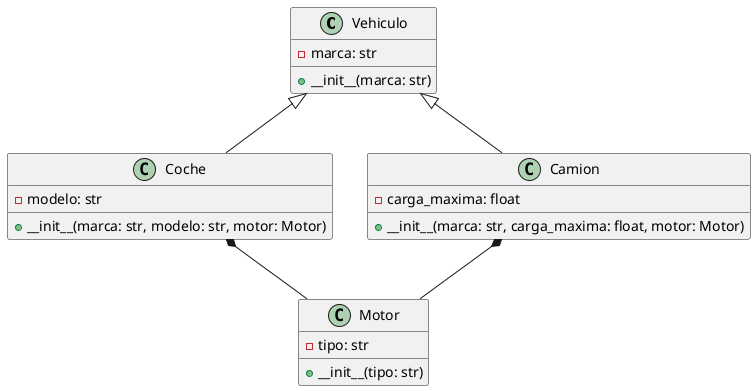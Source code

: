 @startuml sistema
class Vehiculo {
  - marca: str
  + __init__(marca: str)
}

class Coche {
  - modelo: str
  + __init__(marca: str, modelo: str, motor: Motor)
}

class Camion {
  - carga_maxima: float
  + __init__(marca: str, carga_maxima: float, motor: Motor)
}

class Motor {
  - tipo: str
  + __init__(tipo: str)
}

Vehiculo <|-- Coche
Vehiculo <|-- Camion
Coche *-- Motor
Camion *-- Motor
@enduml